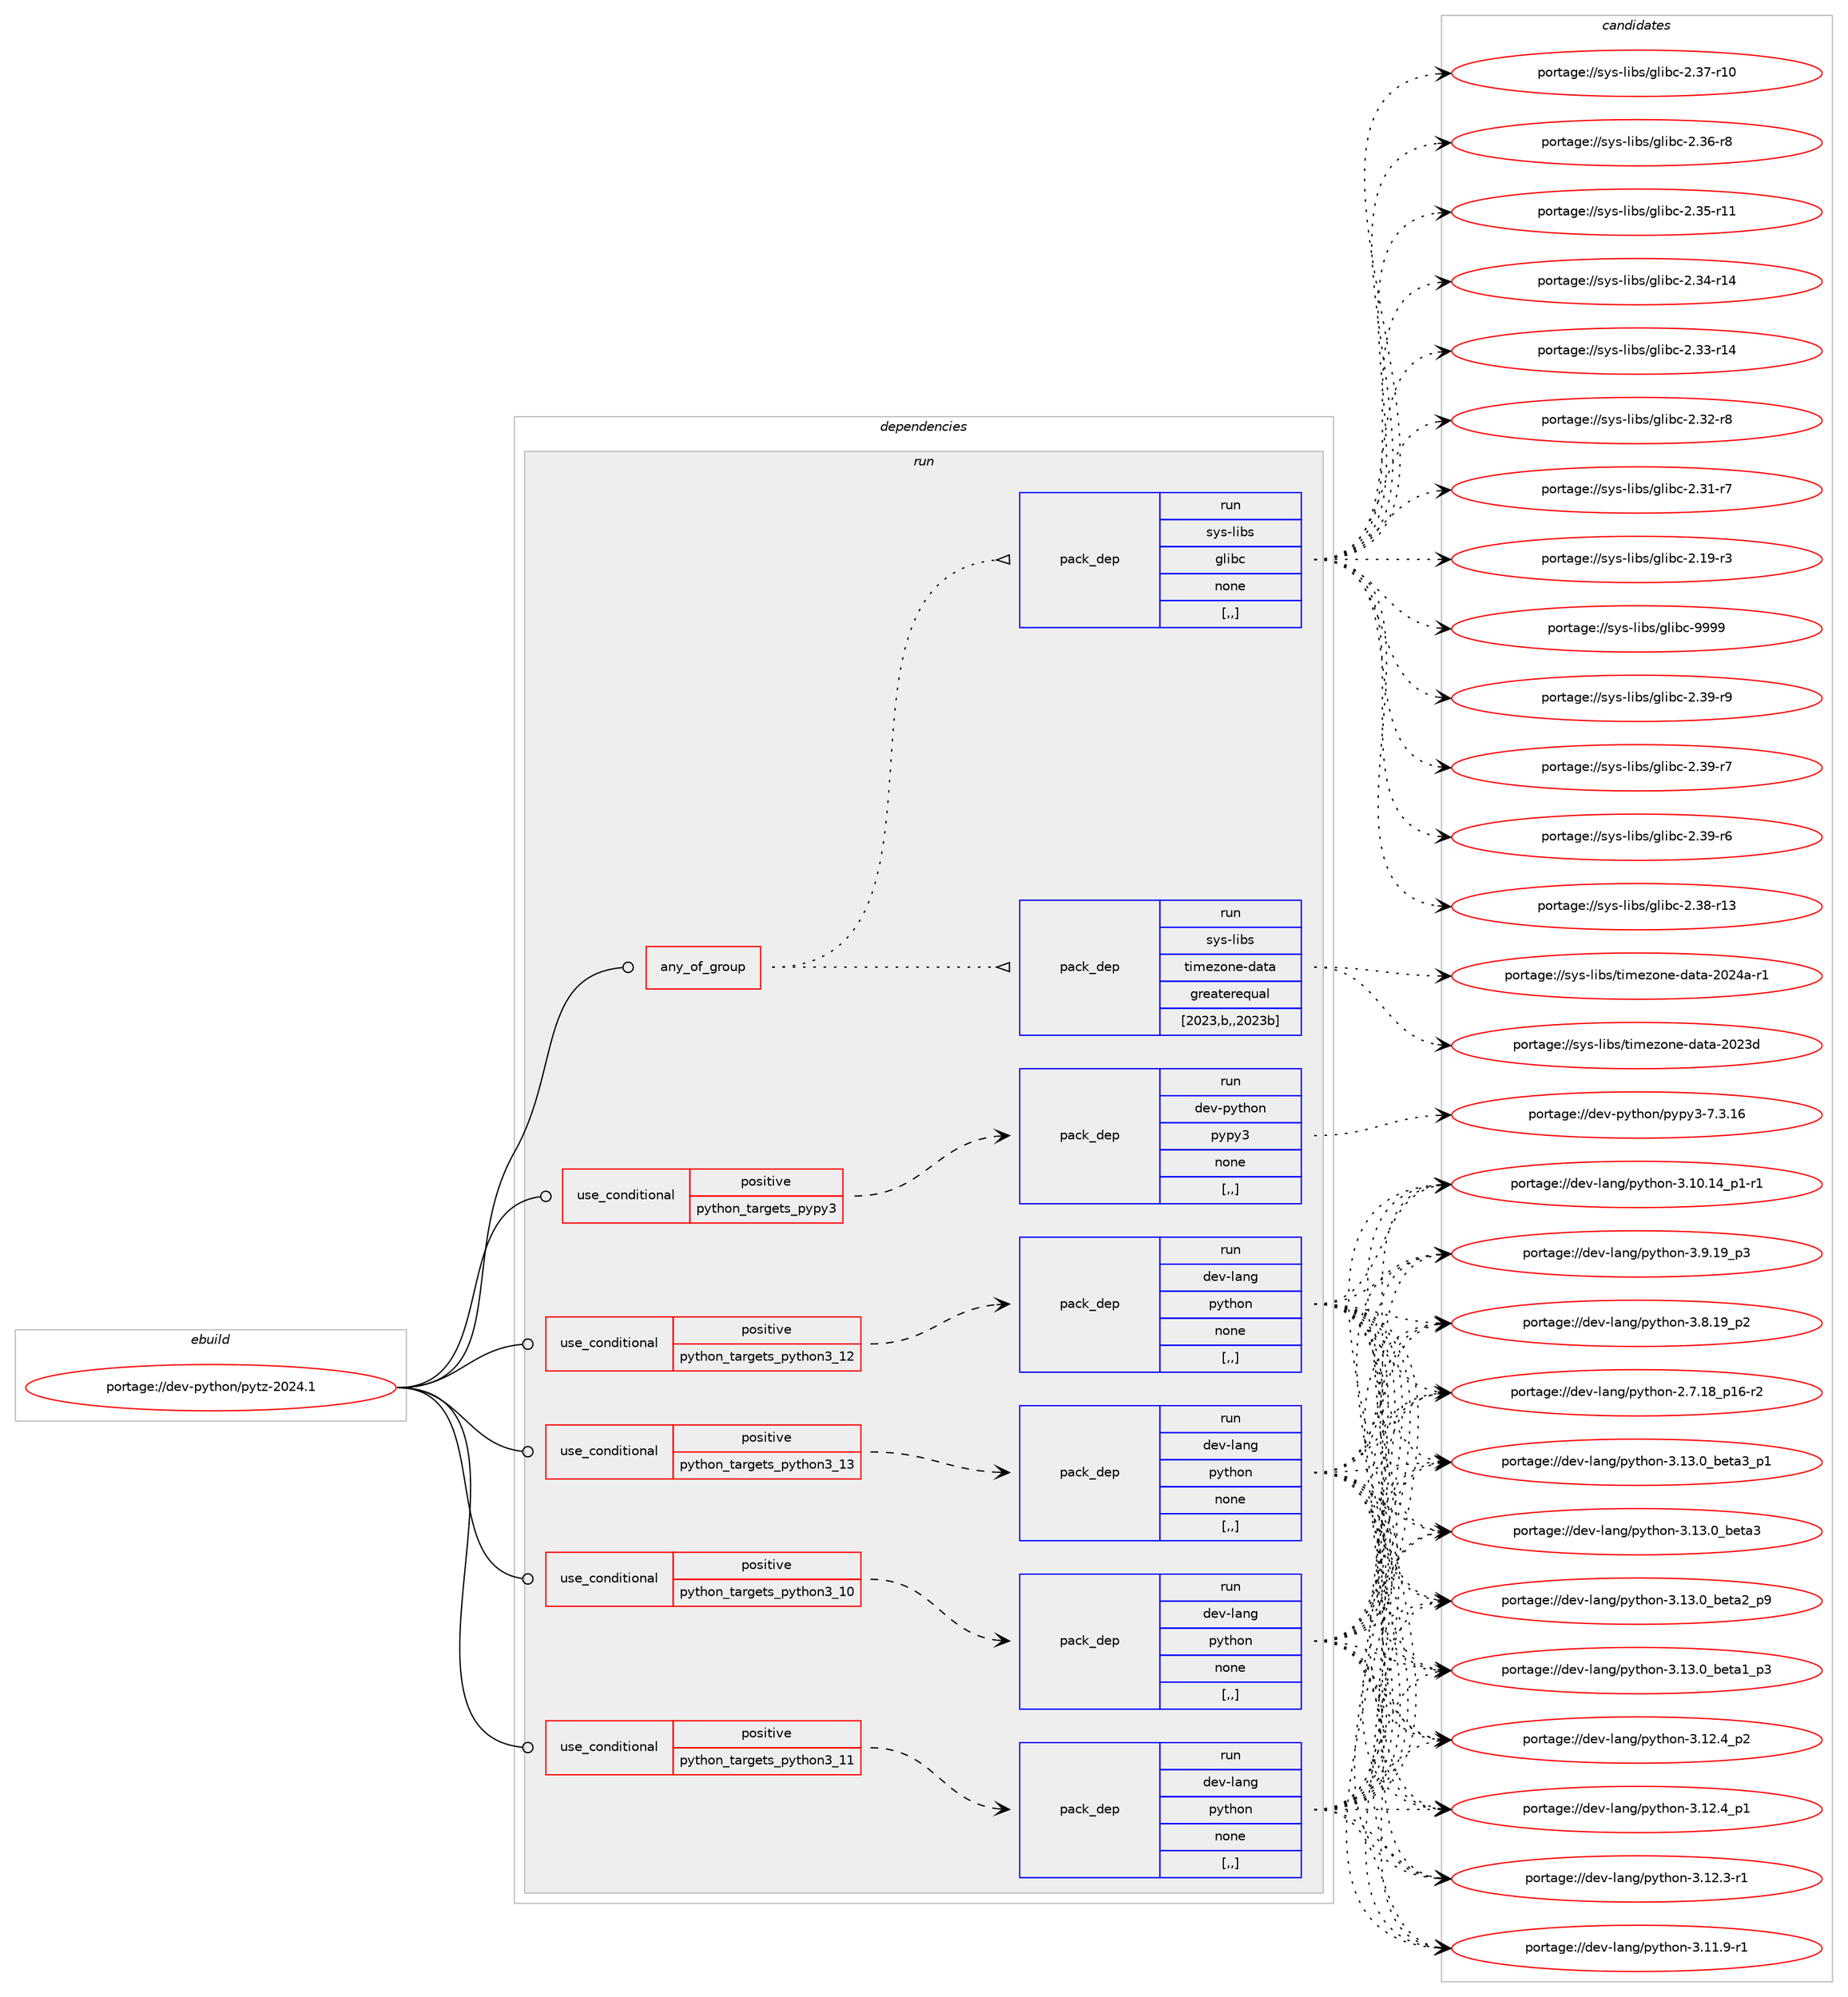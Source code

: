 digraph prolog {

# *************
# Graph options
# *************

newrank=true;
concentrate=true;
compound=true;
graph [rankdir=LR,fontname=Helvetica,fontsize=10,ranksep=1.5];#, ranksep=2.5, nodesep=0.2];
edge  [arrowhead=vee];
node  [fontname=Helvetica,fontsize=10];

# **********
# The ebuild
# **********

subgraph cluster_leftcol {
color=gray;
rank=same;
label=<<i>ebuild</i>>;
id [label="portage://dev-python/pytz-2024.1", color=red, width=4, href="../dev-python/pytz-2024.1.svg"];
}

# ****************
# The dependencies
# ****************

subgraph cluster_midcol {
color=gray;
label=<<i>dependencies</i>>;
subgraph cluster_compile {
fillcolor="#eeeeee";
style=filled;
label=<<i>compile</i>>;
}
subgraph cluster_compileandrun {
fillcolor="#eeeeee";
style=filled;
label=<<i>compile and run</i>>;
}
subgraph cluster_run {
fillcolor="#eeeeee";
style=filled;
label=<<i>run</i>>;
subgraph any1109 {
dependency159590 [label=<<TABLE BORDER="0" CELLBORDER="1" CELLSPACING="0" CELLPADDING="4"><TR><TD CELLPADDING="10">any_of_group</TD></TR></TABLE>>, shape=none, color=red];subgraph pack120185 {
dependency159591 [label=<<TABLE BORDER="0" CELLBORDER="1" CELLSPACING="0" CELLPADDING="4" WIDTH="220"><TR><TD ROWSPAN="6" CELLPADDING="30">pack_dep</TD></TR><TR><TD WIDTH="110">run</TD></TR><TR><TD>sys-libs</TD></TR><TR><TD>timezone-data</TD></TR><TR><TD>greaterequal</TD></TR><TR><TD>[2023,b,,2023b]</TD></TR></TABLE>>, shape=none, color=blue];
}
dependency159590:e -> dependency159591:w [weight=20,style="dotted",arrowhead="oinv"];
subgraph pack120186 {
dependency159592 [label=<<TABLE BORDER="0" CELLBORDER="1" CELLSPACING="0" CELLPADDING="4" WIDTH="220"><TR><TD ROWSPAN="6" CELLPADDING="30">pack_dep</TD></TR><TR><TD WIDTH="110">run</TD></TR><TR><TD>sys-libs</TD></TR><TR><TD>glibc</TD></TR><TR><TD>none</TD></TR><TR><TD>[,,]</TD></TR></TABLE>>, shape=none, color=blue];
}
dependency159590:e -> dependency159592:w [weight=20,style="dotted",arrowhead="oinv"];
}
id:e -> dependency159590:w [weight=20,style="solid",arrowhead="odot"];
subgraph cond38146 {
dependency159593 [label=<<TABLE BORDER="0" CELLBORDER="1" CELLSPACING="0" CELLPADDING="4"><TR><TD ROWSPAN="3" CELLPADDING="10">use_conditional</TD></TR><TR><TD>positive</TD></TR><TR><TD>python_targets_pypy3</TD></TR></TABLE>>, shape=none, color=red];
subgraph pack120187 {
dependency159594 [label=<<TABLE BORDER="0" CELLBORDER="1" CELLSPACING="0" CELLPADDING="4" WIDTH="220"><TR><TD ROWSPAN="6" CELLPADDING="30">pack_dep</TD></TR><TR><TD WIDTH="110">run</TD></TR><TR><TD>dev-python</TD></TR><TR><TD>pypy3</TD></TR><TR><TD>none</TD></TR><TR><TD>[,,]</TD></TR></TABLE>>, shape=none, color=blue];
}
dependency159593:e -> dependency159594:w [weight=20,style="dashed",arrowhead="vee"];
}
id:e -> dependency159593:w [weight=20,style="solid",arrowhead="odot"];
subgraph cond38147 {
dependency159595 [label=<<TABLE BORDER="0" CELLBORDER="1" CELLSPACING="0" CELLPADDING="4"><TR><TD ROWSPAN="3" CELLPADDING="10">use_conditional</TD></TR><TR><TD>positive</TD></TR><TR><TD>python_targets_python3_10</TD></TR></TABLE>>, shape=none, color=red];
subgraph pack120188 {
dependency159596 [label=<<TABLE BORDER="0" CELLBORDER="1" CELLSPACING="0" CELLPADDING="4" WIDTH="220"><TR><TD ROWSPAN="6" CELLPADDING="30">pack_dep</TD></TR><TR><TD WIDTH="110">run</TD></TR><TR><TD>dev-lang</TD></TR><TR><TD>python</TD></TR><TR><TD>none</TD></TR><TR><TD>[,,]</TD></TR></TABLE>>, shape=none, color=blue];
}
dependency159595:e -> dependency159596:w [weight=20,style="dashed",arrowhead="vee"];
}
id:e -> dependency159595:w [weight=20,style="solid",arrowhead="odot"];
subgraph cond38148 {
dependency159597 [label=<<TABLE BORDER="0" CELLBORDER="1" CELLSPACING="0" CELLPADDING="4"><TR><TD ROWSPAN="3" CELLPADDING="10">use_conditional</TD></TR><TR><TD>positive</TD></TR><TR><TD>python_targets_python3_11</TD></TR></TABLE>>, shape=none, color=red];
subgraph pack120189 {
dependency159598 [label=<<TABLE BORDER="0" CELLBORDER="1" CELLSPACING="0" CELLPADDING="4" WIDTH="220"><TR><TD ROWSPAN="6" CELLPADDING="30">pack_dep</TD></TR><TR><TD WIDTH="110">run</TD></TR><TR><TD>dev-lang</TD></TR><TR><TD>python</TD></TR><TR><TD>none</TD></TR><TR><TD>[,,]</TD></TR></TABLE>>, shape=none, color=blue];
}
dependency159597:e -> dependency159598:w [weight=20,style="dashed",arrowhead="vee"];
}
id:e -> dependency159597:w [weight=20,style="solid",arrowhead="odot"];
subgraph cond38149 {
dependency159599 [label=<<TABLE BORDER="0" CELLBORDER="1" CELLSPACING="0" CELLPADDING="4"><TR><TD ROWSPAN="3" CELLPADDING="10">use_conditional</TD></TR><TR><TD>positive</TD></TR><TR><TD>python_targets_python3_12</TD></TR></TABLE>>, shape=none, color=red];
subgraph pack120190 {
dependency159600 [label=<<TABLE BORDER="0" CELLBORDER="1" CELLSPACING="0" CELLPADDING="4" WIDTH="220"><TR><TD ROWSPAN="6" CELLPADDING="30">pack_dep</TD></TR><TR><TD WIDTH="110">run</TD></TR><TR><TD>dev-lang</TD></TR><TR><TD>python</TD></TR><TR><TD>none</TD></TR><TR><TD>[,,]</TD></TR></TABLE>>, shape=none, color=blue];
}
dependency159599:e -> dependency159600:w [weight=20,style="dashed",arrowhead="vee"];
}
id:e -> dependency159599:w [weight=20,style="solid",arrowhead="odot"];
subgraph cond38150 {
dependency159601 [label=<<TABLE BORDER="0" CELLBORDER="1" CELLSPACING="0" CELLPADDING="4"><TR><TD ROWSPAN="3" CELLPADDING="10">use_conditional</TD></TR><TR><TD>positive</TD></TR><TR><TD>python_targets_python3_13</TD></TR></TABLE>>, shape=none, color=red];
subgraph pack120191 {
dependency159602 [label=<<TABLE BORDER="0" CELLBORDER="1" CELLSPACING="0" CELLPADDING="4" WIDTH="220"><TR><TD ROWSPAN="6" CELLPADDING="30">pack_dep</TD></TR><TR><TD WIDTH="110">run</TD></TR><TR><TD>dev-lang</TD></TR><TR><TD>python</TD></TR><TR><TD>none</TD></TR><TR><TD>[,,]</TD></TR></TABLE>>, shape=none, color=blue];
}
dependency159601:e -> dependency159602:w [weight=20,style="dashed",arrowhead="vee"];
}
id:e -> dependency159601:w [weight=20,style="solid",arrowhead="odot"];
}
}

# **************
# The candidates
# **************

subgraph cluster_choices {
rank=same;
color=gray;
label=<<i>candidates</i>>;

subgraph choice120185 {
color=black;
nodesep=1;
choice1151211154510810598115471161051091011221111101014510097116974550485052974511449 [label="portage://sys-libs/timezone-data-2024a-r1", color=red, width=4,href="../sys-libs/timezone-data-2024a-r1.svg"];
choice1151211154510810598115471161051091011221111101014510097116974550485051100 [label="portage://sys-libs/timezone-data-2023d", color=red, width=4,href="../sys-libs/timezone-data-2023d.svg"];
dependency159591:e -> choice1151211154510810598115471161051091011221111101014510097116974550485052974511449:w [style=dotted,weight="100"];
dependency159591:e -> choice1151211154510810598115471161051091011221111101014510097116974550485051100:w [style=dotted,weight="100"];
}
subgraph choice120186 {
color=black;
nodesep=1;
choice11512111545108105981154710310810598994557575757 [label="portage://sys-libs/glibc-9999", color=red, width=4,href="../sys-libs/glibc-9999.svg"];
choice115121115451081059811547103108105989945504651574511457 [label="portage://sys-libs/glibc-2.39-r9", color=red, width=4,href="../sys-libs/glibc-2.39-r9.svg"];
choice115121115451081059811547103108105989945504651574511455 [label="portage://sys-libs/glibc-2.39-r7", color=red, width=4,href="../sys-libs/glibc-2.39-r7.svg"];
choice115121115451081059811547103108105989945504651574511454 [label="portage://sys-libs/glibc-2.39-r6", color=red, width=4,href="../sys-libs/glibc-2.39-r6.svg"];
choice11512111545108105981154710310810598994550465156451144951 [label="portage://sys-libs/glibc-2.38-r13", color=red, width=4,href="../sys-libs/glibc-2.38-r13.svg"];
choice11512111545108105981154710310810598994550465155451144948 [label="portage://sys-libs/glibc-2.37-r10", color=red, width=4,href="../sys-libs/glibc-2.37-r10.svg"];
choice115121115451081059811547103108105989945504651544511456 [label="portage://sys-libs/glibc-2.36-r8", color=red, width=4,href="../sys-libs/glibc-2.36-r8.svg"];
choice11512111545108105981154710310810598994550465153451144949 [label="portage://sys-libs/glibc-2.35-r11", color=red, width=4,href="../sys-libs/glibc-2.35-r11.svg"];
choice11512111545108105981154710310810598994550465152451144952 [label="portage://sys-libs/glibc-2.34-r14", color=red, width=4,href="../sys-libs/glibc-2.34-r14.svg"];
choice11512111545108105981154710310810598994550465151451144952 [label="portage://sys-libs/glibc-2.33-r14", color=red, width=4,href="../sys-libs/glibc-2.33-r14.svg"];
choice115121115451081059811547103108105989945504651504511456 [label="portage://sys-libs/glibc-2.32-r8", color=red, width=4,href="../sys-libs/glibc-2.32-r8.svg"];
choice115121115451081059811547103108105989945504651494511455 [label="portage://sys-libs/glibc-2.31-r7", color=red, width=4,href="../sys-libs/glibc-2.31-r7.svg"];
choice115121115451081059811547103108105989945504649574511451 [label="portage://sys-libs/glibc-2.19-r3", color=red, width=4,href="../sys-libs/glibc-2.19-r3.svg"];
dependency159592:e -> choice11512111545108105981154710310810598994557575757:w [style=dotted,weight="100"];
dependency159592:e -> choice115121115451081059811547103108105989945504651574511457:w [style=dotted,weight="100"];
dependency159592:e -> choice115121115451081059811547103108105989945504651574511455:w [style=dotted,weight="100"];
dependency159592:e -> choice115121115451081059811547103108105989945504651574511454:w [style=dotted,weight="100"];
dependency159592:e -> choice11512111545108105981154710310810598994550465156451144951:w [style=dotted,weight="100"];
dependency159592:e -> choice11512111545108105981154710310810598994550465155451144948:w [style=dotted,weight="100"];
dependency159592:e -> choice115121115451081059811547103108105989945504651544511456:w [style=dotted,weight="100"];
dependency159592:e -> choice11512111545108105981154710310810598994550465153451144949:w [style=dotted,weight="100"];
dependency159592:e -> choice11512111545108105981154710310810598994550465152451144952:w [style=dotted,weight="100"];
dependency159592:e -> choice11512111545108105981154710310810598994550465151451144952:w [style=dotted,weight="100"];
dependency159592:e -> choice115121115451081059811547103108105989945504651504511456:w [style=dotted,weight="100"];
dependency159592:e -> choice115121115451081059811547103108105989945504651494511455:w [style=dotted,weight="100"];
dependency159592:e -> choice115121115451081059811547103108105989945504649574511451:w [style=dotted,weight="100"];
}
subgraph choice120187 {
color=black;
nodesep=1;
choice10010111845112121116104111110471121211121215145554651464954 [label="portage://dev-python/pypy3-7.3.16", color=red, width=4,href="../dev-python/pypy3-7.3.16.svg"];
dependency159594:e -> choice10010111845112121116104111110471121211121215145554651464954:w [style=dotted,weight="100"];
}
subgraph choice120188 {
color=black;
nodesep=1;
choice10010111845108971101034711212111610411111045514649514648959810111697519511249 [label="portage://dev-lang/python-3.13.0_beta3_p1", color=red, width=4,href="../dev-lang/python-3.13.0_beta3_p1.svg"];
choice1001011184510897110103471121211161041111104551464951464895981011169751 [label="portage://dev-lang/python-3.13.0_beta3", color=red, width=4,href="../dev-lang/python-3.13.0_beta3.svg"];
choice10010111845108971101034711212111610411111045514649514648959810111697509511257 [label="portage://dev-lang/python-3.13.0_beta2_p9", color=red, width=4,href="../dev-lang/python-3.13.0_beta2_p9.svg"];
choice10010111845108971101034711212111610411111045514649514648959810111697499511251 [label="portage://dev-lang/python-3.13.0_beta1_p3", color=red, width=4,href="../dev-lang/python-3.13.0_beta1_p3.svg"];
choice100101118451089711010347112121116104111110455146495046529511250 [label="portage://dev-lang/python-3.12.4_p2", color=red, width=4,href="../dev-lang/python-3.12.4_p2.svg"];
choice100101118451089711010347112121116104111110455146495046529511249 [label="portage://dev-lang/python-3.12.4_p1", color=red, width=4,href="../dev-lang/python-3.12.4_p1.svg"];
choice100101118451089711010347112121116104111110455146495046514511449 [label="portage://dev-lang/python-3.12.3-r1", color=red, width=4,href="../dev-lang/python-3.12.3-r1.svg"];
choice100101118451089711010347112121116104111110455146494946574511449 [label="portage://dev-lang/python-3.11.9-r1", color=red, width=4,href="../dev-lang/python-3.11.9-r1.svg"];
choice100101118451089711010347112121116104111110455146494846495295112494511449 [label="portage://dev-lang/python-3.10.14_p1-r1", color=red, width=4,href="../dev-lang/python-3.10.14_p1-r1.svg"];
choice100101118451089711010347112121116104111110455146574649579511251 [label="portage://dev-lang/python-3.9.19_p3", color=red, width=4,href="../dev-lang/python-3.9.19_p3.svg"];
choice100101118451089711010347112121116104111110455146564649579511250 [label="portage://dev-lang/python-3.8.19_p2", color=red, width=4,href="../dev-lang/python-3.8.19_p2.svg"];
choice100101118451089711010347112121116104111110455046554649569511249544511450 [label="portage://dev-lang/python-2.7.18_p16-r2", color=red, width=4,href="../dev-lang/python-2.7.18_p16-r2.svg"];
dependency159596:e -> choice10010111845108971101034711212111610411111045514649514648959810111697519511249:w [style=dotted,weight="100"];
dependency159596:e -> choice1001011184510897110103471121211161041111104551464951464895981011169751:w [style=dotted,weight="100"];
dependency159596:e -> choice10010111845108971101034711212111610411111045514649514648959810111697509511257:w [style=dotted,weight="100"];
dependency159596:e -> choice10010111845108971101034711212111610411111045514649514648959810111697499511251:w [style=dotted,weight="100"];
dependency159596:e -> choice100101118451089711010347112121116104111110455146495046529511250:w [style=dotted,weight="100"];
dependency159596:e -> choice100101118451089711010347112121116104111110455146495046529511249:w [style=dotted,weight="100"];
dependency159596:e -> choice100101118451089711010347112121116104111110455146495046514511449:w [style=dotted,weight="100"];
dependency159596:e -> choice100101118451089711010347112121116104111110455146494946574511449:w [style=dotted,weight="100"];
dependency159596:e -> choice100101118451089711010347112121116104111110455146494846495295112494511449:w [style=dotted,weight="100"];
dependency159596:e -> choice100101118451089711010347112121116104111110455146574649579511251:w [style=dotted,weight="100"];
dependency159596:e -> choice100101118451089711010347112121116104111110455146564649579511250:w [style=dotted,weight="100"];
dependency159596:e -> choice100101118451089711010347112121116104111110455046554649569511249544511450:w [style=dotted,weight="100"];
}
subgraph choice120189 {
color=black;
nodesep=1;
choice10010111845108971101034711212111610411111045514649514648959810111697519511249 [label="portage://dev-lang/python-3.13.0_beta3_p1", color=red, width=4,href="../dev-lang/python-3.13.0_beta3_p1.svg"];
choice1001011184510897110103471121211161041111104551464951464895981011169751 [label="portage://dev-lang/python-3.13.0_beta3", color=red, width=4,href="../dev-lang/python-3.13.0_beta3.svg"];
choice10010111845108971101034711212111610411111045514649514648959810111697509511257 [label="portage://dev-lang/python-3.13.0_beta2_p9", color=red, width=4,href="../dev-lang/python-3.13.0_beta2_p9.svg"];
choice10010111845108971101034711212111610411111045514649514648959810111697499511251 [label="portage://dev-lang/python-3.13.0_beta1_p3", color=red, width=4,href="../dev-lang/python-3.13.0_beta1_p3.svg"];
choice100101118451089711010347112121116104111110455146495046529511250 [label="portage://dev-lang/python-3.12.4_p2", color=red, width=4,href="../dev-lang/python-3.12.4_p2.svg"];
choice100101118451089711010347112121116104111110455146495046529511249 [label="portage://dev-lang/python-3.12.4_p1", color=red, width=4,href="../dev-lang/python-3.12.4_p1.svg"];
choice100101118451089711010347112121116104111110455146495046514511449 [label="portage://dev-lang/python-3.12.3-r1", color=red, width=4,href="../dev-lang/python-3.12.3-r1.svg"];
choice100101118451089711010347112121116104111110455146494946574511449 [label="portage://dev-lang/python-3.11.9-r1", color=red, width=4,href="../dev-lang/python-3.11.9-r1.svg"];
choice100101118451089711010347112121116104111110455146494846495295112494511449 [label="portage://dev-lang/python-3.10.14_p1-r1", color=red, width=4,href="../dev-lang/python-3.10.14_p1-r1.svg"];
choice100101118451089711010347112121116104111110455146574649579511251 [label="portage://dev-lang/python-3.9.19_p3", color=red, width=4,href="../dev-lang/python-3.9.19_p3.svg"];
choice100101118451089711010347112121116104111110455146564649579511250 [label="portage://dev-lang/python-3.8.19_p2", color=red, width=4,href="../dev-lang/python-3.8.19_p2.svg"];
choice100101118451089711010347112121116104111110455046554649569511249544511450 [label="portage://dev-lang/python-2.7.18_p16-r2", color=red, width=4,href="../dev-lang/python-2.7.18_p16-r2.svg"];
dependency159598:e -> choice10010111845108971101034711212111610411111045514649514648959810111697519511249:w [style=dotted,weight="100"];
dependency159598:e -> choice1001011184510897110103471121211161041111104551464951464895981011169751:w [style=dotted,weight="100"];
dependency159598:e -> choice10010111845108971101034711212111610411111045514649514648959810111697509511257:w [style=dotted,weight="100"];
dependency159598:e -> choice10010111845108971101034711212111610411111045514649514648959810111697499511251:w [style=dotted,weight="100"];
dependency159598:e -> choice100101118451089711010347112121116104111110455146495046529511250:w [style=dotted,weight="100"];
dependency159598:e -> choice100101118451089711010347112121116104111110455146495046529511249:w [style=dotted,weight="100"];
dependency159598:e -> choice100101118451089711010347112121116104111110455146495046514511449:w [style=dotted,weight="100"];
dependency159598:e -> choice100101118451089711010347112121116104111110455146494946574511449:w [style=dotted,weight="100"];
dependency159598:e -> choice100101118451089711010347112121116104111110455146494846495295112494511449:w [style=dotted,weight="100"];
dependency159598:e -> choice100101118451089711010347112121116104111110455146574649579511251:w [style=dotted,weight="100"];
dependency159598:e -> choice100101118451089711010347112121116104111110455146564649579511250:w [style=dotted,weight="100"];
dependency159598:e -> choice100101118451089711010347112121116104111110455046554649569511249544511450:w [style=dotted,weight="100"];
}
subgraph choice120190 {
color=black;
nodesep=1;
choice10010111845108971101034711212111610411111045514649514648959810111697519511249 [label="portage://dev-lang/python-3.13.0_beta3_p1", color=red, width=4,href="../dev-lang/python-3.13.0_beta3_p1.svg"];
choice1001011184510897110103471121211161041111104551464951464895981011169751 [label="portage://dev-lang/python-3.13.0_beta3", color=red, width=4,href="../dev-lang/python-3.13.0_beta3.svg"];
choice10010111845108971101034711212111610411111045514649514648959810111697509511257 [label="portage://dev-lang/python-3.13.0_beta2_p9", color=red, width=4,href="../dev-lang/python-3.13.0_beta2_p9.svg"];
choice10010111845108971101034711212111610411111045514649514648959810111697499511251 [label="portage://dev-lang/python-3.13.0_beta1_p3", color=red, width=4,href="../dev-lang/python-3.13.0_beta1_p3.svg"];
choice100101118451089711010347112121116104111110455146495046529511250 [label="portage://dev-lang/python-3.12.4_p2", color=red, width=4,href="../dev-lang/python-3.12.4_p2.svg"];
choice100101118451089711010347112121116104111110455146495046529511249 [label="portage://dev-lang/python-3.12.4_p1", color=red, width=4,href="../dev-lang/python-3.12.4_p1.svg"];
choice100101118451089711010347112121116104111110455146495046514511449 [label="portage://dev-lang/python-3.12.3-r1", color=red, width=4,href="../dev-lang/python-3.12.3-r1.svg"];
choice100101118451089711010347112121116104111110455146494946574511449 [label="portage://dev-lang/python-3.11.9-r1", color=red, width=4,href="../dev-lang/python-3.11.9-r1.svg"];
choice100101118451089711010347112121116104111110455146494846495295112494511449 [label="portage://dev-lang/python-3.10.14_p1-r1", color=red, width=4,href="../dev-lang/python-3.10.14_p1-r1.svg"];
choice100101118451089711010347112121116104111110455146574649579511251 [label="portage://dev-lang/python-3.9.19_p3", color=red, width=4,href="../dev-lang/python-3.9.19_p3.svg"];
choice100101118451089711010347112121116104111110455146564649579511250 [label="portage://dev-lang/python-3.8.19_p2", color=red, width=4,href="../dev-lang/python-3.8.19_p2.svg"];
choice100101118451089711010347112121116104111110455046554649569511249544511450 [label="portage://dev-lang/python-2.7.18_p16-r2", color=red, width=4,href="../dev-lang/python-2.7.18_p16-r2.svg"];
dependency159600:e -> choice10010111845108971101034711212111610411111045514649514648959810111697519511249:w [style=dotted,weight="100"];
dependency159600:e -> choice1001011184510897110103471121211161041111104551464951464895981011169751:w [style=dotted,weight="100"];
dependency159600:e -> choice10010111845108971101034711212111610411111045514649514648959810111697509511257:w [style=dotted,weight="100"];
dependency159600:e -> choice10010111845108971101034711212111610411111045514649514648959810111697499511251:w [style=dotted,weight="100"];
dependency159600:e -> choice100101118451089711010347112121116104111110455146495046529511250:w [style=dotted,weight="100"];
dependency159600:e -> choice100101118451089711010347112121116104111110455146495046529511249:w [style=dotted,weight="100"];
dependency159600:e -> choice100101118451089711010347112121116104111110455146495046514511449:w [style=dotted,weight="100"];
dependency159600:e -> choice100101118451089711010347112121116104111110455146494946574511449:w [style=dotted,weight="100"];
dependency159600:e -> choice100101118451089711010347112121116104111110455146494846495295112494511449:w [style=dotted,weight="100"];
dependency159600:e -> choice100101118451089711010347112121116104111110455146574649579511251:w [style=dotted,weight="100"];
dependency159600:e -> choice100101118451089711010347112121116104111110455146564649579511250:w [style=dotted,weight="100"];
dependency159600:e -> choice100101118451089711010347112121116104111110455046554649569511249544511450:w [style=dotted,weight="100"];
}
subgraph choice120191 {
color=black;
nodesep=1;
choice10010111845108971101034711212111610411111045514649514648959810111697519511249 [label="portage://dev-lang/python-3.13.0_beta3_p1", color=red, width=4,href="../dev-lang/python-3.13.0_beta3_p1.svg"];
choice1001011184510897110103471121211161041111104551464951464895981011169751 [label="portage://dev-lang/python-3.13.0_beta3", color=red, width=4,href="../dev-lang/python-3.13.0_beta3.svg"];
choice10010111845108971101034711212111610411111045514649514648959810111697509511257 [label="portage://dev-lang/python-3.13.0_beta2_p9", color=red, width=4,href="../dev-lang/python-3.13.0_beta2_p9.svg"];
choice10010111845108971101034711212111610411111045514649514648959810111697499511251 [label="portage://dev-lang/python-3.13.0_beta1_p3", color=red, width=4,href="../dev-lang/python-3.13.0_beta1_p3.svg"];
choice100101118451089711010347112121116104111110455146495046529511250 [label="portage://dev-lang/python-3.12.4_p2", color=red, width=4,href="../dev-lang/python-3.12.4_p2.svg"];
choice100101118451089711010347112121116104111110455146495046529511249 [label="portage://dev-lang/python-3.12.4_p1", color=red, width=4,href="../dev-lang/python-3.12.4_p1.svg"];
choice100101118451089711010347112121116104111110455146495046514511449 [label="portage://dev-lang/python-3.12.3-r1", color=red, width=4,href="../dev-lang/python-3.12.3-r1.svg"];
choice100101118451089711010347112121116104111110455146494946574511449 [label="portage://dev-lang/python-3.11.9-r1", color=red, width=4,href="../dev-lang/python-3.11.9-r1.svg"];
choice100101118451089711010347112121116104111110455146494846495295112494511449 [label="portage://dev-lang/python-3.10.14_p1-r1", color=red, width=4,href="../dev-lang/python-3.10.14_p1-r1.svg"];
choice100101118451089711010347112121116104111110455146574649579511251 [label="portage://dev-lang/python-3.9.19_p3", color=red, width=4,href="../dev-lang/python-3.9.19_p3.svg"];
choice100101118451089711010347112121116104111110455146564649579511250 [label="portage://dev-lang/python-3.8.19_p2", color=red, width=4,href="../dev-lang/python-3.8.19_p2.svg"];
choice100101118451089711010347112121116104111110455046554649569511249544511450 [label="portage://dev-lang/python-2.7.18_p16-r2", color=red, width=4,href="../dev-lang/python-2.7.18_p16-r2.svg"];
dependency159602:e -> choice10010111845108971101034711212111610411111045514649514648959810111697519511249:w [style=dotted,weight="100"];
dependency159602:e -> choice1001011184510897110103471121211161041111104551464951464895981011169751:w [style=dotted,weight="100"];
dependency159602:e -> choice10010111845108971101034711212111610411111045514649514648959810111697509511257:w [style=dotted,weight="100"];
dependency159602:e -> choice10010111845108971101034711212111610411111045514649514648959810111697499511251:w [style=dotted,weight="100"];
dependency159602:e -> choice100101118451089711010347112121116104111110455146495046529511250:w [style=dotted,weight="100"];
dependency159602:e -> choice100101118451089711010347112121116104111110455146495046529511249:w [style=dotted,weight="100"];
dependency159602:e -> choice100101118451089711010347112121116104111110455146495046514511449:w [style=dotted,weight="100"];
dependency159602:e -> choice100101118451089711010347112121116104111110455146494946574511449:w [style=dotted,weight="100"];
dependency159602:e -> choice100101118451089711010347112121116104111110455146494846495295112494511449:w [style=dotted,weight="100"];
dependency159602:e -> choice100101118451089711010347112121116104111110455146574649579511251:w [style=dotted,weight="100"];
dependency159602:e -> choice100101118451089711010347112121116104111110455146564649579511250:w [style=dotted,weight="100"];
dependency159602:e -> choice100101118451089711010347112121116104111110455046554649569511249544511450:w [style=dotted,weight="100"];
}
}

}
